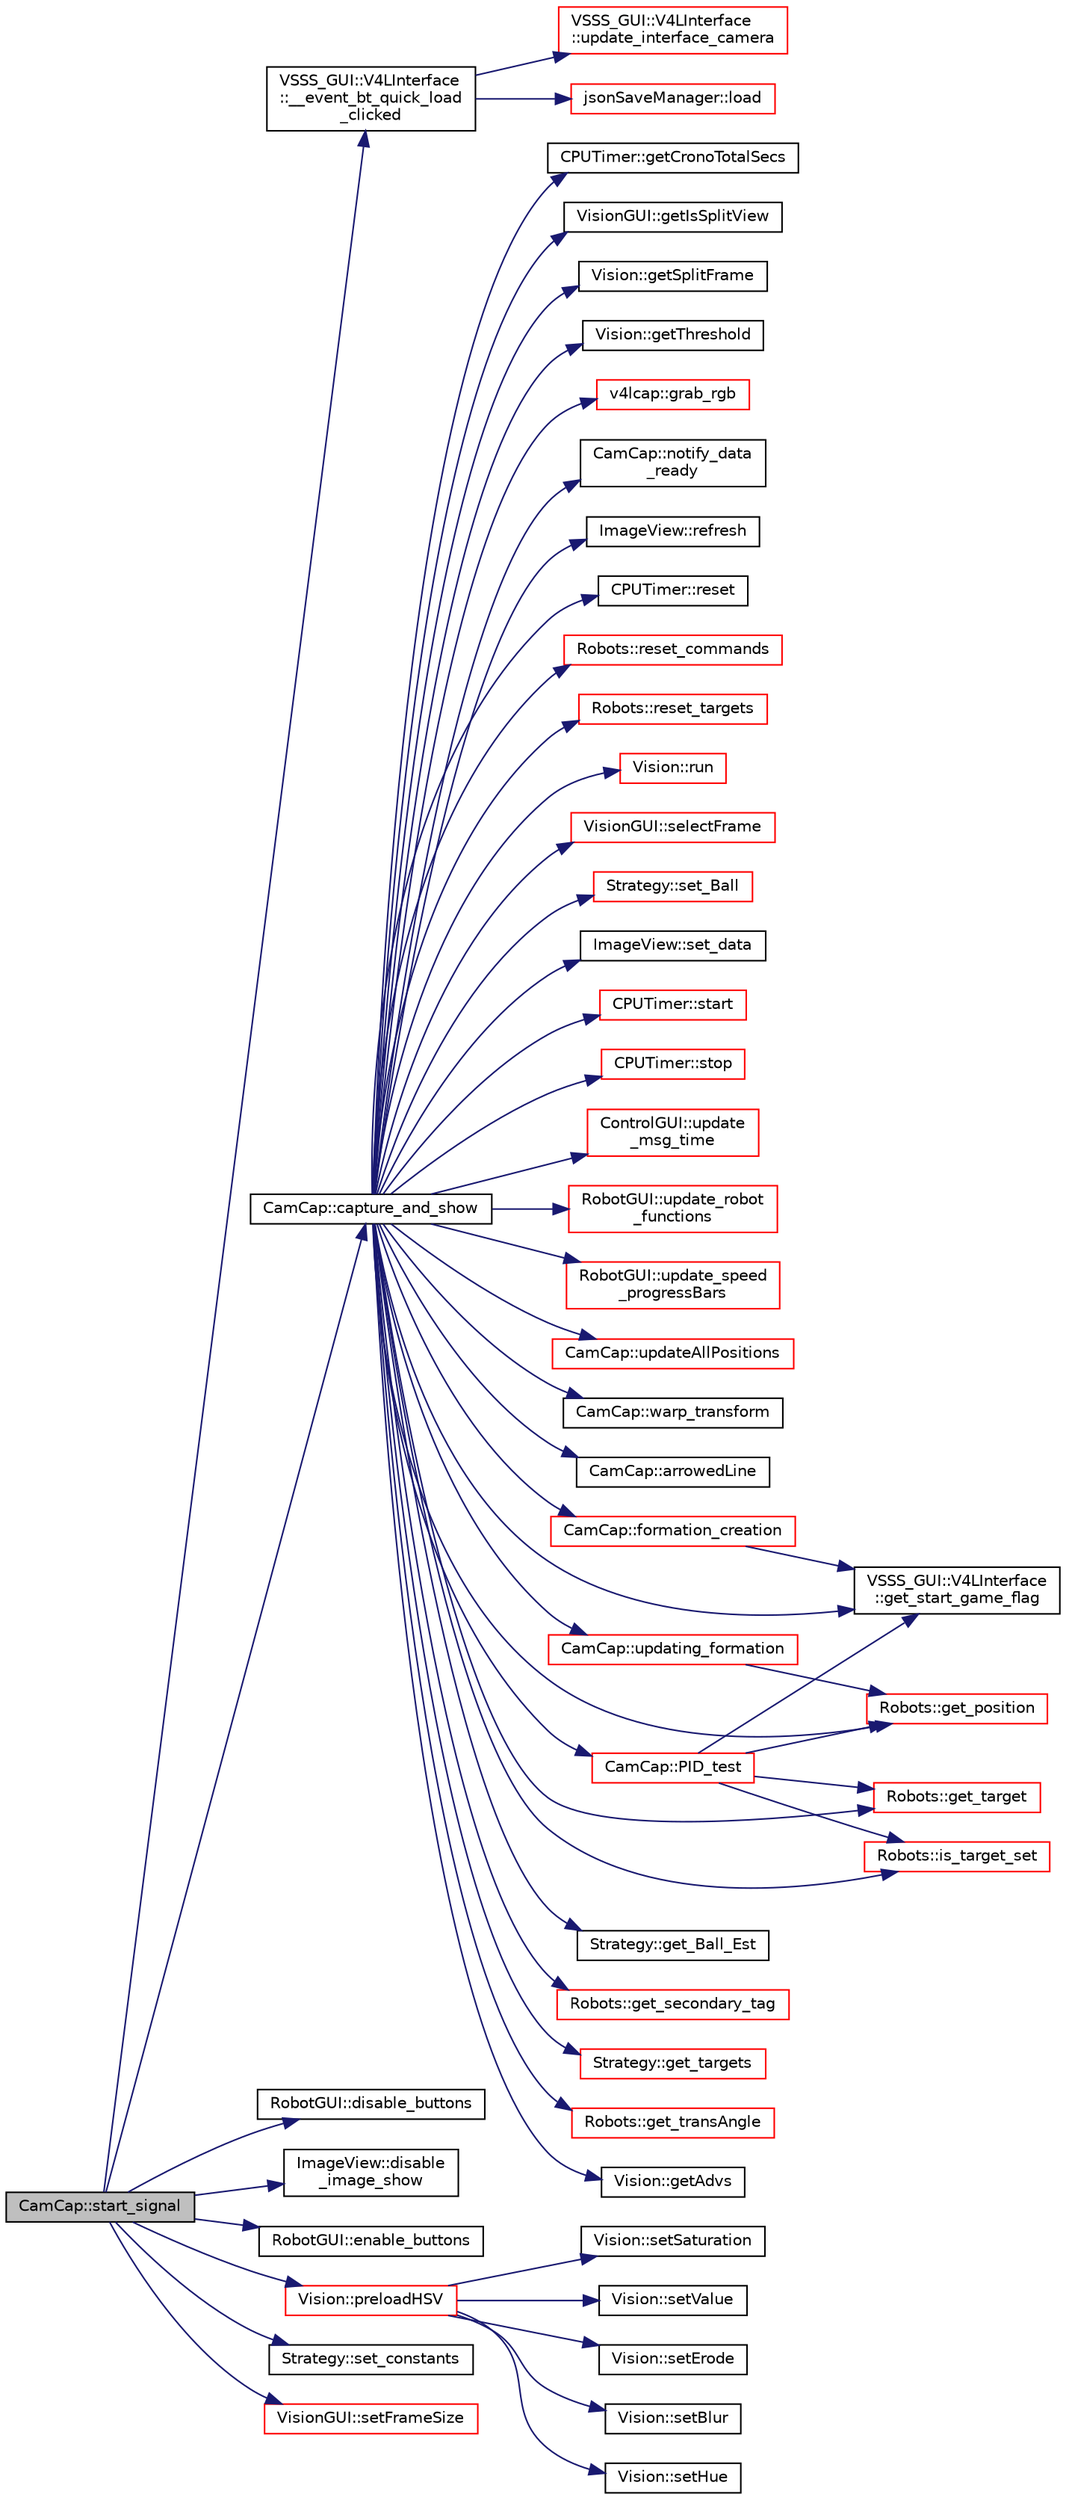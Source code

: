 digraph "CamCap::start_signal"
{
 // INTERACTIVE_SVG=YES
  edge [fontname="Helvetica",fontsize="10",labelfontname="Helvetica",labelfontsize="10"];
  node [fontname="Helvetica",fontsize="10",shape=record];
  rankdir="LR";
  Node358 [label="CamCap::start_signal",height=0.2,width=0.4,color="black", fillcolor="grey75", style="filled", fontcolor="black"];
  Node358 -> Node359 [color="midnightblue",fontsize="10",style="solid",fontname="Helvetica"];
  Node359 [label="VSSS_GUI::V4LInterface\l::__event_bt_quick_load\l_clicked",height=0.2,width=0.4,color="black", fillcolor="white", style="filled",URL="$class_v_s_s_s___g_u_i_1_1_v4_l_interface.html#a3010084dff2d7f93eed40efaab8ee61b",tooltip="Event triggered when &#39;Quick Load&#39; button is clicked. "];
  Node359 -> Node360 [color="midnightblue",fontsize="10",style="solid",fontname="Helvetica"];
  Node360 [label="jsonSaveManager::load",height=0.2,width=0.4,color="red", fillcolor="white", style="filled",URL="$classjson_save_manager.html#a79fd35c53290662b58c5a4869376fa2e",tooltip="Loads all avaliable configurations in the given .json file. "];
  Node359 -> Node389 [color="midnightblue",fontsize="10",style="solid",fontname="Helvetica"];
  Node389 [label="VSSS_GUI::V4LInterface\l::update_interface_camera",height=0.2,width=0.4,color="red", fillcolor="white", style="filled",URL="$class_v_s_s_s___g_u_i_1_1_v4_l_interface.html#a13ef172ecb7af3eb140f686b02a80662",tooltip="Updates Calibration parameters at Vision GUI, Offset values and calls __update_control_widgets. "];
  Node358 -> Node400 [color="midnightblue",fontsize="10",style="solid",fontname="Helvetica"];
  Node400 [label="CamCap::capture_and_show",height=0.2,width=0.4,color="black", fillcolor="white", style="filled",URL="$class_cam_cap.html#a87f384c5fec40a0ccfd7833347fec0df",tooltip="Captures camera frames and shows it in the interface. "];
  Node400 -> Node401 [color="midnightblue",fontsize="10",style="solid",fontname="Helvetica"];
  Node401 [label="CamCap::arrowedLine",height=0.2,width=0.4,color="black", fillcolor="white", style="filled",URL="$class_cam_cap.html#afb044a7b5b3b2f17af62e3115e84993e",tooltip="Draws an arrow between two given points. "];
  Node400 -> Node402 [color="midnightblue",fontsize="10",style="solid",fontname="Helvetica"];
  Node402 [label="CamCap::formation_creation",height=0.2,width=0.4,color="red", fillcolor="white", style="filled",URL="$class_cam_cap.html#a848749241df00e03c5fca82cc9423fdd",tooltip="Creates the formation (creation and load) interface. "];
  Node402 -> Node403 [color="midnightblue",fontsize="10",style="solid",fontname="Helvetica"];
  Node403 [label="VSSS_GUI::V4LInterface\l::get_start_game_flag",height=0.2,width=0.4,color="black", fillcolor="white", style="filled",URL="$class_v_s_s_s___g_u_i_1_1_v4_l_interface.html#afb1f877ebf3a82de783f6860979eea85"];
  Node400 -> Node405 [color="midnightblue",fontsize="10",style="solid",fontname="Helvetica"];
  Node405 [label="Strategy::get_Ball_Est",height=0.2,width=0.4,color="black", fillcolor="white", style="filled",URL="$class_strategy.html#a08e53a7b4e9239e2536dcdbf2cc6abf5"];
  Node400 -> Node406 [color="midnightblue",fontsize="10",style="solid",fontname="Helvetica"];
  Node406 [label="Robots::get_position",height=0.2,width=0.4,color="red", fillcolor="white", style="filled",URL="$class_robots.html#a1fca8f2f5070176faa6ba1efa2f1ff14"];
  Node400 -> Node407 [color="midnightblue",fontsize="10",style="solid",fontname="Helvetica"];
  Node407 [label="Robots::get_secondary_tag",height=0.2,width=0.4,color="red", fillcolor="white", style="filled",URL="$class_robots.html#a2ebc2bd5efa2313e9f39d676fa70f86a"];
  Node400 -> Node403 [color="midnightblue",fontsize="10",style="solid",fontname="Helvetica"];
  Node400 -> Node408 [color="midnightblue",fontsize="10",style="solid",fontname="Helvetica"];
  Node408 [label="Robots::get_target",height=0.2,width=0.4,color="red", fillcolor="white", style="filled",URL="$class_robots.html#a8a4fe339df4823e45cf34d9fb8daa64b"];
  Node400 -> Node409 [color="midnightblue",fontsize="10",style="solid",fontname="Helvetica"];
  Node409 [label="Strategy::get_targets",height=0.2,width=0.4,color="red", fillcolor="white", style="filled",URL="$class_strategy.html#ab1c455b23e8b7f3377132a3e243f8f76"];
  Node400 -> Node451 [color="midnightblue",fontsize="10",style="solid",fontname="Helvetica"];
  Node451 [label="Robots::get_transAngle",height=0.2,width=0.4,color="red", fillcolor="white", style="filled",URL="$class_robots.html#af3cabeacfb88dd920f581939935e76ca"];
  Node400 -> Node453 [color="midnightblue",fontsize="10",style="solid",fontname="Helvetica"];
  Node453 [label="Vision::getAdvs",height=0.2,width=0.4,color="black", fillcolor="white", style="filled",URL="$class_vision.html#ade08a555c6bcba89ee6a60be24f95c5b"];
  Node400 -> Node454 [color="midnightblue",fontsize="10",style="solid",fontname="Helvetica"];
  Node454 [label="CPUTimer::getCronoTotalSecs",height=0.2,width=0.4,color="black", fillcolor="white", style="filled",URL="$class_c_p_u_timer.html#aa8736023dbfa50166f8e49960ad84a84"];
  Node400 -> Node455 [color="midnightblue",fontsize="10",style="solid",fontname="Helvetica"];
  Node455 [label="VisionGUI::getIsSplitView",height=0.2,width=0.4,color="black", fillcolor="white", style="filled",URL="$class_vision_g_u_i.html#a2d3a0e0b04ac1b80070e9123ec354d83"];
  Node400 -> Node456 [color="midnightblue",fontsize="10",style="solid",fontname="Helvetica"];
  Node456 [label="Vision::getSplitFrame",height=0.2,width=0.4,color="black", fillcolor="white", style="filled",URL="$class_vision.html#a5543116011e744661d9e60a70012bc6c"];
  Node400 -> Node457 [color="midnightblue",fontsize="10",style="solid",fontname="Helvetica"];
  Node457 [label="Vision::getThreshold",height=0.2,width=0.4,color="black", fillcolor="white", style="filled",URL="$class_vision.html#a8dbf66a10209a8c92480b303e1eac3de"];
  Node400 -> Node458 [color="midnightblue",fontsize="10",style="solid",fontname="Helvetica"];
  Node458 [label="v4lcap::grab_rgb",height=0.2,width=0.4,color="red", fillcolor="white", style="filled",URL="$classv4lcap.html#a4ef7f2a17a32f5b89bf9ddce123a3b52"];
  Node400 -> Node461 [color="midnightblue",fontsize="10",style="solid",fontname="Helvetica"];
  Node461 [label="Robots::is_target_set",height=0.2,width=0.4,color="red", fillcolor="white", style="filled",URL="$class_robots.html#ad79a530bb3c696a351f11f5698fb4960"];
  Node400 -> Node462 [color="midnightblue",fontsize="10",style="solid",fontname="Helvetica"];
  Node462 [label="CamCap::notify_data\l_ready",height=0.2,width=0.4,color="black", fillcolor="white", style="filled",URL="$class_cam_cap.html#ad34d9213700050e66a66e63d027b9bf0",tooltip="Notifies all waiting threads through a conditional variable. "];
  Node400 -> Node463 [color="midnightblue",fontsize="10",style="solid",fontname="Helvetica"];
  Node463 [label="CamCap::PID_test",height=0.2,width=0.4,color="red", fillcolor="white", style="filled",URL="$class_cam_cap.html#a93f8ee79ed618c215139e40eb0485c9f",tooltip="Executes the &#39;PID Test on click&#39; at the control panel. "];
  Node463 -> Node406 [color="midnightblue",fontsize="10",style="solid",fontname="Helvetica"];
  Node463 -> Node403 [color="midnightblue",fontsize="10",style="solid",fontname="Helvetica"];
  Node463 -> Node408 [color="midnightblue",fontsize="10",style="solid",fontname="Helvetica"];
  Node463 -> Node461 [color="midnightblue",fontsize="10",style="solid",fontname="Helvetica"];
  Node400 -> Node465 [color="midnightblue",fontsize="10",style="solid",fontname="Helvetica"];
  Node465 [label="ImageView::refresh",height=0.2,width=0.4,color="black", fillcolor="white", style="filled",URL="$class_image_view.html#a1c14fbed1a32a6f159c9916b6bd04d0a"];
  Node400 -> Node466 [color="midnightblue",fontsize="10",style="solid",fontname="Helvetica"];
  Node466 [label="CPUTimer::reset",height=0.2,width=0.4,color="black", fillcolor="white", style="filled",URL="$class_c_p_u_timer.html#ae9c1b873923f73091dae7e5a6051baf6"];
  Node400 -> Node467 [color="midnightblue",fontsize="10",style="solid",fontname="Helvetica"];
  Node467 [label="Robots::reset_commands",height=0.2,width=0.4,color="red", fillcolor="white", style="filled",URL="$class_robots.html#af9dfd621b03a3c6a52810610abdb6a9d"];
  Node400 -> Node468 [color="midnightblue",fontsize="10",style="solid",fontname="Helvetica"];
  Node468 [label="Robots::reset_targets",height=0.2,width=0.4,color="red", fillcolor="white", style="filled",URL="$class_robots.html#ade0caad007f6bbc5cdb35182a16780b7"];
  Node400 -> Node469 [color="midnightblue",fontsize="10",style="solid",fontname="Helvetica"];
  Node469 [label="Vision::run",height=0.2,width=0.4,color="red", fillcolor="white", style="filled",URL="$class_vision.html#a8d7335b29584429ff5b5c24958896b08",tooltip="Call preProcessing() method, searchTags() and pick-a-tag() "];
  Node400 -> Node482 [color="midnightblue",fontsize="10",style="solid",fontname="Helvetica"];
  Node482 [label="VisionGUI::selectFrame",height=0.2,width=0.4,color="red", fillcolor="white", style="filled",URL="$class_vision_g_u_i.html#a26659931ea77f5b975fe1d0ce101c74c"];
  Node400 -> Node486 [color="midnightblue",fontsize="10",style="solid",fontname="Helvetica"];
  Node486 [label="Strategy::set_Ball",height=0.2,width=0.4,color="red", fillcolor="white", style="filled",URL="$class_strategy.html#a7119e796ed0218f4e44418fea1efdf49"];
  Node400 -> Node502 [color="midnightblue",fontsize="10",style="solid",fontname="Helvetica"];
  Node502 [label="ImageView::set_data",height=0.2,width=0.4,color="black", fillcolor="white", style="filled",URL="$class_image_view.html#a34baa17952c6cbc4374f1bb6bdbbd757"];
  Node400 -> Node503 [color="midnightblue",fontsize="10",style="solid",fontname="Helvetica"];
  Node503 [label="CPUTimer::start",height=0.2,width=0.4,color="red", fillcolor="white", style="filled",URL="$class_c_p_u_timer.html#a8712b4f64c79a210e91bbb72ed55bfc1"];
  Node400 -> Node506 [color="midnightblue",fontsize="10",style="solid",fontname="Helvetica"];
  Node506 [label="CPUTimer::stop",height=0.2,width=0.4,color="red", fillcolor="white", style="filled",URL="$class_c_p_u_timer.html#afc986e87c38afb37b7911f8424726d1d"];
  Node400 -> Node507 [color="midnightblue",fontsize="10",style="solid",fontname="Helvetica"];
  Node507 [label="ControlGUI::update\l_msg_time",height=0.2,width=0.4,color="red", fillcolor="white", style="filled",URL="$class_control_g_u_i.html#a7cdf0036f7b6c8ad8c9fb2a1c36e9c39",tooltip="Gets the gap between sent messages (through flyingMessenger&#39;s get time function) and shows it on inte..."];
  Node400 -> Node385 [color="midnightblue",fontsize="10",style="solid",fontname="Helvetica"];
  Node385 [label="RobotGUI::update_robot\l_functions",height=0.2,width=0.4,color="red", fillcolor="white", style="filled",URL="$class_robot_g_u_i.html#a88e9422aa99db2dd70403650ab1551a4"];
  Node400 -> Node509 [color="midnightblue",fontsize="10",style="solid",fontname="Helvetica"];
  Node509 [label="RobotGUI::update_speed\l_progressBars",height=0.2,width=0.4,color="red", fillcolor="white", style="filled",URL="$class_robot_g_u_i.html#aeb4d6cd3764ae5d1d7a24a5565aa42cb"];
  Node400 -> Node510 [color="midnightblue",fontsize="10",style="solid",fontname="Helvetica"];
  Node510 [label="CamCap::updateAllPositions",height=0.2,width=0.4,color="red", fillcolor="white", style="filled",URL="$class_cam_cap.html#afc272fe8b0ddc82386dbf827aed7db78",tooltip="Updates the position of all captured elements. "];
  Node400 -> Node514 [color="midnightblue",fontsize="10",style="solid",fontname="Helvetica"];
  Node514 [label="CamCap::updating_formation",height=0.2,width=0.4,color="red", fillcolor="white", style="filled",URL="$class_cam_cap.html#a8bab2cf2a40f386ab20480cfc83ac77c",tooltip="Sends robots to the target position and orientation. "];
  Node514 -> Node406 [color="midnightblue",fontsize="10",style="solid",fontname="Helvetica"];
  Node400 -> Node516 [color="midnightblue",fontsize="10",style="solid",fontname="Helvetica"];
  Node516 [label="CamCap::warp_transform",height=0.2,width=0.4,color="black", fillcolor="white", style="filled",URL="$class_cam_cap.html#a90c0560e51d69bc551ae17c72edb3028",tooltip="Adjusts the image framing. "];
  Node358 -> Node517 [color="midnightblue",fontsize="10",style="solid",fontname="Helvetica"];
  Node517 [label="RobotGUI::disable_buttons",height=0.2,width=0.4,color="black", fillcolor="white", style="filled",URL="$class_robot_g_u_i.html#aaed4d5a44833dc435ac8f9e2faad58b7"];
  Node358 -> Node518 [color="midnightblue",fontsize="10",style="solid",fontname="Helvetica"];
  Node518 [label="ImageView::disable\l_image_show",height=0.2,width=0.4,color="black", fillcolor="white", style="filled",URL="$class_image_view.html#a52c3ac86c941bcdfdd4fd8c711e53184"];
  Node358 -> Node519 [color="midnightblue",fontsize="10",style="solid",fontname="Helvetica"];
  Node519 [label="RobotGUI::enable_buttons",height=0.2,width=0.4,color="black", fillcolor="white", style="filled",URL="$class_robot_g_u_i.html#a01f52178c89f4bbb7b0c5ba4c1b709d0"];
  Node358 -> Node520 [color="midnightblue",fontsize="10",style="solid",fontname="Helvetica"];
  Node520 [label="Vision::preloadHSV",height=0.2,width=0.4,color="red", fillcolor="white", style="filled",URL="$class_vision.html#ac0c3f793197c5fec6dddb22ff7c7383c",tooltip="Loads default values to vision object, making callibration easier. "];
  Node520 -> Node372 [color="midnightblue",fontsize="10",style="solid",fontname="Helvetica"];
  Node372 [label="Vision::setBlur",height=0.2,width=0.4,color="black", fillcolor="white", style="filled",URL="$class_vision.html#aa40b48aebdf61dfda490fbc2620d2ac3"];
  Node520 -> Node367 [color="midnightblue",fontsize="10",style="solid",fontname="Helvetica"];
  Node367 [label="Vision::setHue",height=0.2,width=0.4,color="black", fillcolor="white", style="filled",URL="$class_vision.html#a3c3ebea1a7c54c69f2da94b78aaf79f1"];
  Node520 -> Node368 [color="midnightblue",fontsize="10",style="solid",fontname="Helvetica"];
  Node368 [label="Vision::setSaturation",height=0.2,width=0.4,color="black", fillcolor="white", style="filled",URL="$class_vision.html#a4a07d52d53fa8626e6dd7b36fed89841"];
  Node520 -> Node369 [color="midnightblue",fontsize="10",style="solid",fontname="Helvetica"];
  Node369 [label="Vision::setValue",height=0.2,width=0.4,color="black", fillcolor="white", style="filled",URL="$class_vision.html#a43213a295e6e199c261d141118be14ad"];
  Node520 -> Node371 [color="midnightblue",fontsize="10",style="solid",fontname="Helvetica"];
  Node371 [label="Vision::setErode",height=0.2,width=0.4,color="black", fillcolor="white", style="filled",URL="$class_vision.html#a1313404c61d1518f8b8cb354377ed5f1"];
  Node358 -> Node521 [color="midnightblue",fontsize="10",style="solid",fontname="Helvetica"];
  Node521 [label="Strategy::set_constants",height=0.2,width=0.4,color="black", fillcolor="white", style="filled",URL="$class_strategy.html#a00120223877a8f4a97ef2ef4f8cecb1b"];
  Node358 -> Node522 [color="midnightblue",fontsize="10",style="solid",fontname="Helvetica"];
  Node522 [label="VisionGUI::setFrameSize",height=0.2,width=0.4,color="red", fillcolor="white", style="filled",URL="$class_vision_g_u_i.html#afd0b5f34c6a9691ab2fe83c49abae95a"];
}
